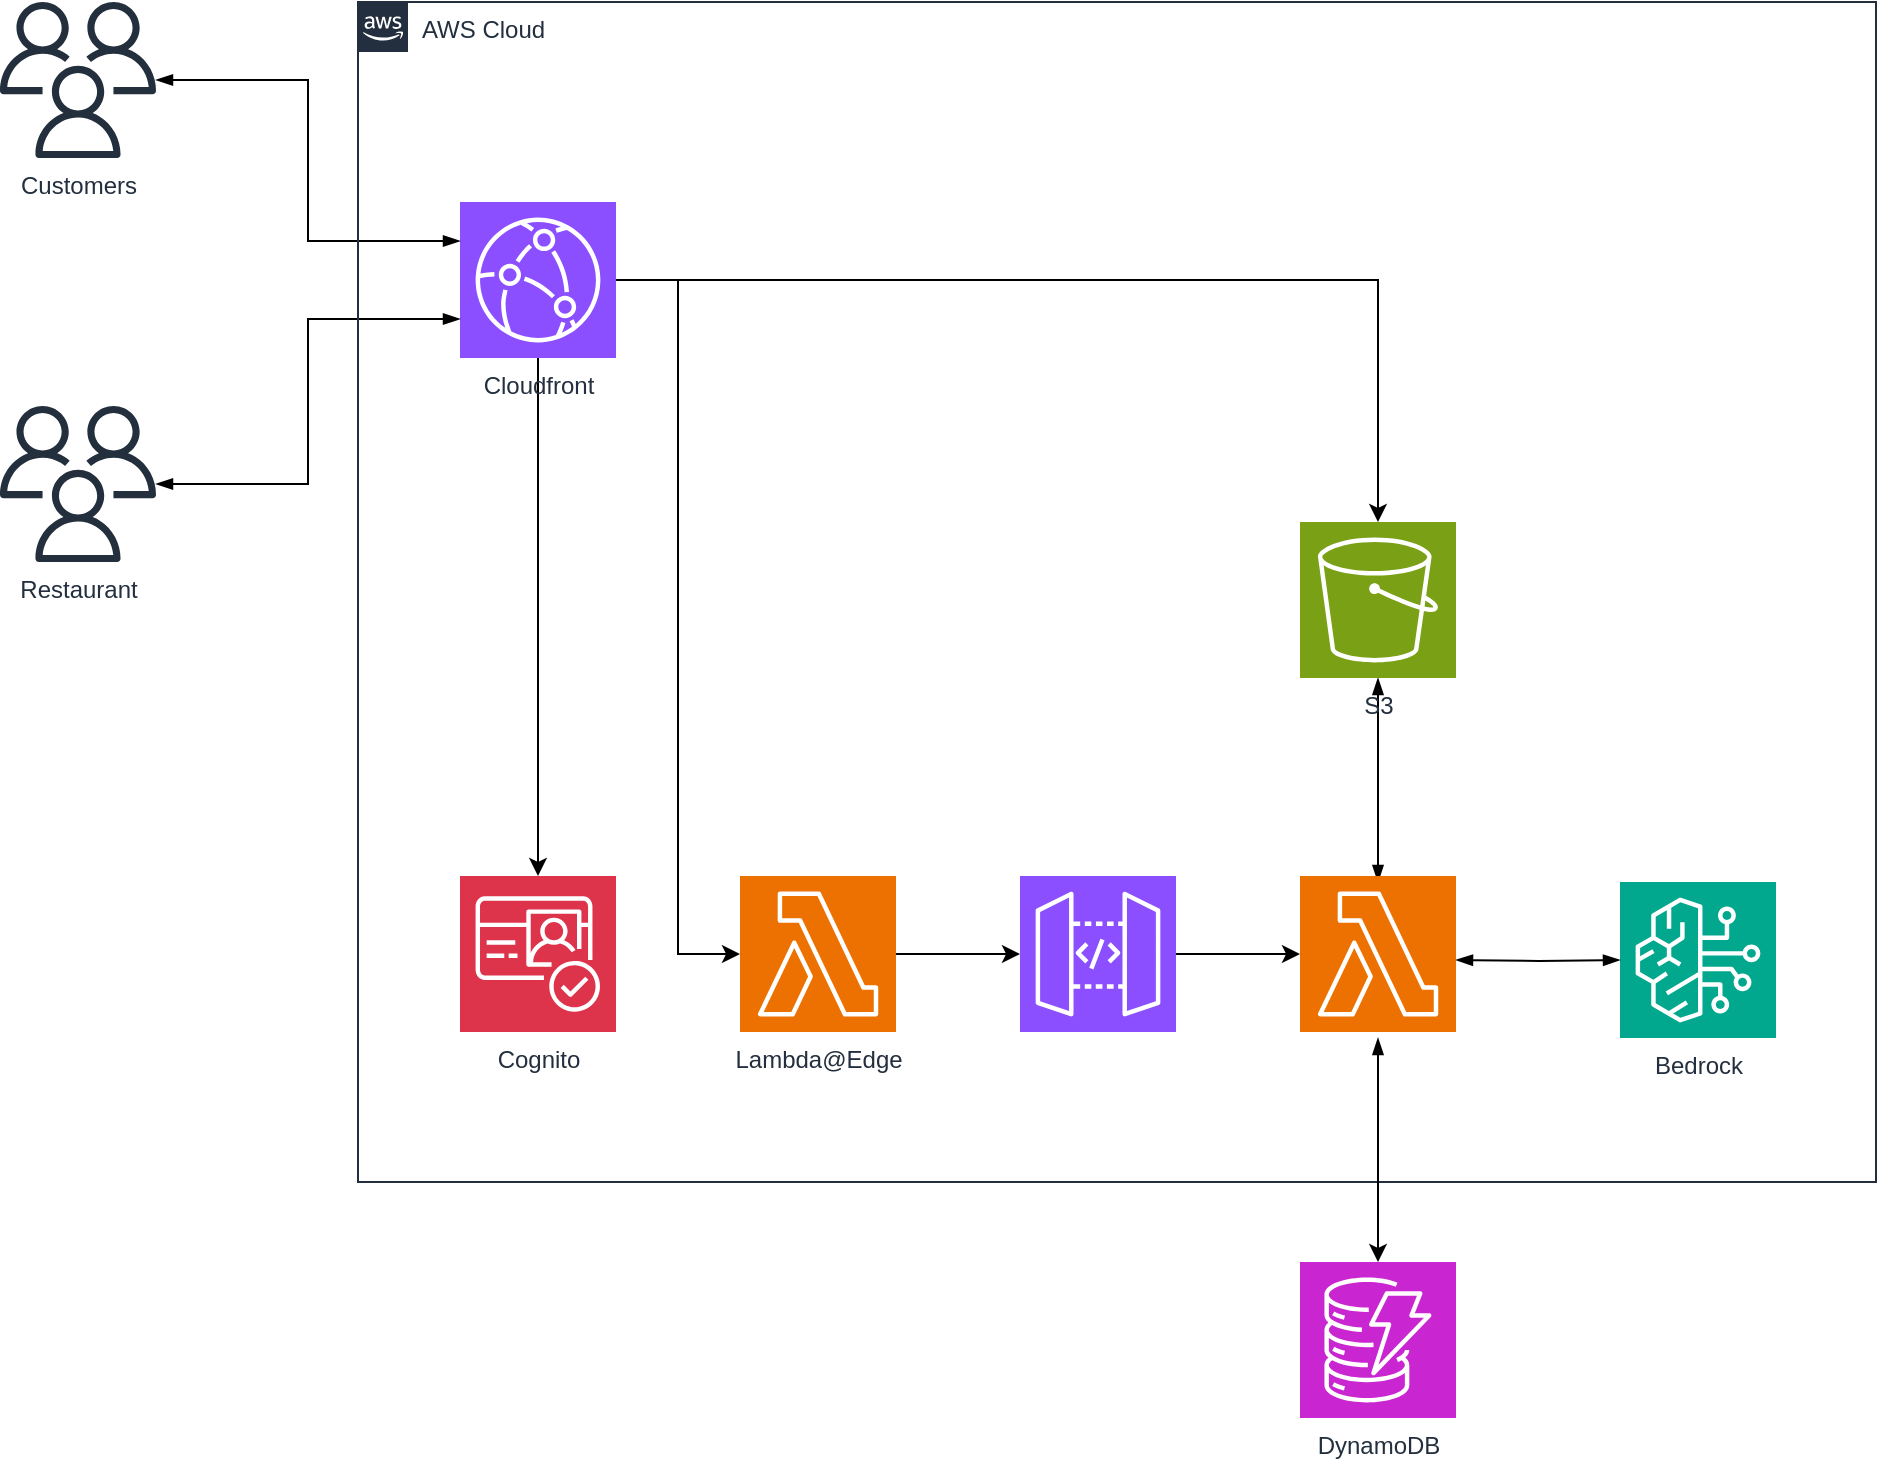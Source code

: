 <mxfile version="27.2.0">
  <diagram name="Page-1" id="aEdnaFi0bdiyHvd08M5W">
    <mxGraphModel dx="2072" dy="1288" grid="1" gridSize="10" guides="1" tooltips="1" connect="1" arrows="1" fold="1" page="1" pageScale="1" pageWidth="827" pageHeight="1169" math="0" shadow="0">
      <root>
        <mxCell id="0" />
        <mxCell id="1" parent="0" />
        <mxCell id="Qd3umqMNkjJVJxVXFjR9-19" style="edgeStyle=orthogonalEdgeStyle;rounded=0;orthogonalLoop=1;jettySize=auto;html=1;" edge="1" parent="1" source="Qd3umqMNkjJVJxVXFjR9-2" target="Qd3umqMNkjJVJxVXFjR9-18">
          <mxGeometry relative="1" as="geometry" />
        </mxCell>
        <mxCell id="Qd3umqMNkjJVJxVXFjR9-2" value="Cloudfront" style="sketch=0;points=[[0,0,0],[0.25,0,0],[0.5,0,0],[0.75,0,0],[1,0,0],[0,1,0],[0.25,1,0],[0.5,1,0],[0.75,1,0],[1,1,0],[0,0.25,0],[0,0.5,0],[0,0.75,0],[1,0.25,0],[1,0.5,0],[1,0.75,0]];outlineConnect=0;fontColor=#232F3E;fillColor=#8C4FFF;strokeColor=#ffffff;dashed=0;verticalLabelPosition=bottom;verticalAlign=top;align=center;html=1;fontSize=12;fontStyle=0;aspect=fixed;shape=mxgraph.aws4.resourceIcon;resIcon=mxgraph.aws4.cloudfront;" vertex="1" parent="1">
          <mxGeometry x="290" y="330" width="78" height="78" as="geometry" />
        </mxCell>
        <mxCell id="Qd3umqMNkjJVJxVXFjR9-9" style="edgeStyle=orthogonalEdgeStyle;rounded=0;orthogonalLoop=1;jettySize=auto;html=1;endArrow=blockThin;endFill=1;startArrow=blockThin;startFill=1;entryX=0;entryY=0.25;entryDx=0;entryDy=0;entryPerimeter=0;" edge="1" parent="1" source="Qd3umqMNkjJVJxVXFjR9-8" target="Qd3umqMNkjJVJxVXFjR9-2">
          <mxGeometry relative="1" as="geometry" />
        </mxCell>
        <mxCell id="Qd3umqMNkjJVJxVXFjR9-8" value="Customers" style="sketch=0;outlineConnect=0;fontColor=#232F3E;gradientColor=none;fillColor=#232F3D;strokeColor=none;dashed=0;verticalLabelPosition=bottom;verticalAlign=top;align=center;html=1;fontSize=12;fontStyle=0;aspect=fixed;pointerEvents=1;shape=mxgraph.aws4.users;" vertex="1" parent="1">
          <mxGeometry x="60" y="230" width="78" height="78" as="geometry" />
        </mxCell>
        <mxCell id="Qd3umqMNkjJVJxVXFjR9-16" value="Restaurant" style="sketch=0;outlineConnect=0;fontColor=#232F3E;gradientColor=none;fillColor=#232F3D;strokeColor=none;dashed=0;verticalLabelPosition=bottom;verticalAlign=top;align=center;html=1;fontSize=12;fontStyle=0;aspect=fixed;pointerEvents=1;shape=mxgraph.aws4.users;" vertex="1" parent="1">
          <mxGeometry x="60" y="432" width="78" height="78" as="geometry" />
        </mxCell>
        <mxCell id="Qd3umqMNkjJVJxVXFjR9-17" style="edgeStyle=orthogonalEdgeStyle;rounded=0;orthogonalLoop=1;jettySize=auto;html=1;entryX=0;entryY=0.75;entryDx=0;entryDy=0;entryPerimeter=0;endArrow=blockThin;endFill=1;startArrow=blockThin;startFill=1;" edge="1" parent="1" source="Qd3umqMNkjJVJxVXFjR9-16" target="Qd3umqMNkjJVJxVXFjR9-2">
          <mxGeometry relative="1" as="geometry" />
        </mxCell>
        <mxCell id="Qd3umqMNkjJVJxVXFjR9-24" value="AWS Cloud" style="points=[[0,0],[0.25,0],[0.5,0],[0.75,0],[1,0],[1,0.25],[1,0.5],[1,0.75],[1,1],[0.75,1],[0.5,1],[0.25,1],[0,1],[0,0.75],[0,0.5],[0,0.25]];outlineConnect=0;gradientColor=none;html=1;whiteSpace=wrap;fontSize=12;fontStyle=0;container=1;pointerEvents=0;collapsible=0;recursiveResize=0;shape=mxgraph.aws4.group;grIcon=mxgraph.aws4.group_aws_cloud_alt;strokeColor=#232F3E;fillColor=none;verticalAlign=top;align=left;spacingLeft=30;fontColor=#232F3E;dashed=0;" vertex="1" parent="1">
          <mxGeometry x="239" y="230" width="759" height="590" as="geometry" />
        </mxCell>
        <mxCell id="Qd3umqMNkjJVJxVXFjR9-27" value="" style="sketch=0;points=[[0,0,0],[0.25,0,0],[0.5,0,0],[0.75,0,0],[1,0,0],[0,1,0],[0.25,1,0],[0.5,1,0],[0.75,1,0],[1,1,0],[0,0.25,0],[0,0.5,0],[0,0.75,0],[1,0.25,0],[1,0.5,0],[1,0.75,0]];outlineConnect=0;fontColor=#232F3E;fillColor=#8C4FFF;strokeColor=#ffffff;dashed=0;verticalLabelPosition=bottom;verticalAlign=top;align=center;html=1;fontSize=12;fontStyle=0;aspect=fixed;shape=mxgraph.aws4.resourceIcon;resIcon=mxgraph.aws4.api_gateway;" vertex="1" parent="Qd3umqMNkjJVJxVXFjR9-24">
          <mxGeometry x="331" y="437" width="78" height="78" as="geometry" />
        </mxCell>
        <mxCell id="Qd3umqMNkjJVJxVXFjR9-10" style="edgeStyle=orthogonalEdgeStyle;rounded=0;orthogonalLoop=1;jettySize=auto;html=1;startArrow=blockThin;startFill=1;endArrow=blockThin;endFill=1;" edge="1" parent="Qd3umqMNkjJVJxVXFjR9-24" source="Qd3umqMNkjJVJxVXFjR9-3">
          <mxGeometry relative="1" as="geometry">
            <mxPoint x="510" y="440" as="targetPoint" />
          </mxGeometry>
        </mxCell>
        <mxCell id="Qd3umqMNkjJVJxVXFjR9-3" value="S3" style="sketch=0;points=[[0,0,0],[0.25,0,0],[0.5,0,0],[0.75,0,0],[1,0,0],[0,1,0],[0.25,1,0],[0.5,1,0],[0.75,1,0],[1,1,0],[0,0.25,0],[0,0.5,0],[0,0.75,0],[1,0.25,0],[1,0.5,0],[1,0.75,0]];outlineConnect=0;fontColor=#232F3E;fillColor=#7AA116;strokeColor=#ffffff;dashed=0;verticalLabelPosition=bottom;verticalAlign=top;align=center;html=1;fontSize=12;fontStyle=0;aspect=fixed;shape=mxgraph.aws4.resourceIcon;resIcon=mxgraph.aws4.s3;" vertex="1" parent="Qd3umqMNkjJVJxVXFjR9-24">
          <mxGeometry x="471" y="260" width="78" height="78" as="geometry" />
        </mxCell>
        <mxCell id="Qd3umqMNkjJVJxVXFjR9-5" value="Bedrock" style="sketch=0;points=[[0,0,0],[0.25,0,0],[0.5,0,0],[0.75,0,0],[1,0,0],[0,1,0],[0.25,1,0],[0.5,1,0],[0.75,1,0],[1,1,0],[0,0.25,0],[0,0.5,0],[0,0.75,0],[1,0.25,0],[1,0.5,0],[1,0.75,0]];outlineConnect=0;fontColor=#232F3E;fillColor=#01A88D;strokeColor=#ffffff;dashed=0;verticalLabelPosition=bottom;verticalAlign=top;align=center;html=1;fontSize=12;fontStyle=0;aspect=fixed;shape=mxgraph.aws4.resourceIcon;resIcon=mxgraph.aws4.bedrock;" vertex="1" parent="Qd3umqMNkjJVJxVXFjR9-24">
          <mxGeometry x="631" y="440" width="78" height="78" as="geometry" />
        </mxCell>
        <mxCell id="Qd3umqMNkjJVJxVXFjR9-11" style="edgeStyle=orthogonalEdgeStyle;rounded=0;orthogonalLoop=1;jettySize=auto;html=1;entryX=0;entryY=0.5;entryDx=0;entryDy=0;entryPerimeter=0;startArrow=blockThin;startFill=1;endArrow=blockThin;endFill=1;" edge="1" parent="Qd3umqMNkjJVJxVXFjR9-24" target="Qd3umqMNkjJVJxVXFjR9-5">
          <mxGeometry relative="1" as="geometry">
            <mxPoint x="549" y="479" as="sourcePoint" />
          </mxGeometry>
        </mxCell>
        <mxCell id="Qd3umqMNkjJVJxVXFjR9-15" style="edgeStyle=orthogonalEdgeStyle;rounded=0;orthogonalLoop=1;jettySize=auto;html=1;entryX=0.5;entryY=0;entryDx=0;entryDy=0;entryPerimeter=0;startArrow=blockThin;startFill=1;" edge="1" parent="Qd3umqMNkjJVJxVXFjR9-24">
          <mxGeometry relative="1" as="geometry">
            <mxPoint x="510" y="518" as="sourcePoint" />
            <mxPoint x="510" y="630" as="targetPoint" />
          </mxGeometry>
        </mxCell>
        <mxCell id="Qd3umqMNkjJVJxVXFjR9-25" value="" style="sketch=0;points=[[0,0,0],[0.25,0,0],[0.5,0,0],[0.75,0,0],[1,0,0],[0,1,0],[0.25,1,0],[0.5,1,0],[0.75,1,0],[1,1,0],[0,0.25,0],[0,0.5,0],[0,0.75,0],[1,0.25,0],[1,0.5,0],[1,0.75,0]];outlineConnect=0;fontColor=#232F3E;fillColor=#ED7100;strokeColor=#ffffff;dashed=0;verticalLabelPosition=bottom;verticalAlign=top;align=center;html=1;fontSize=12;fontStyle=0;aspect=fixed;shape=mxgraph.aws4.resourceIcon;resIcon=mxgraph.aws4.lambda;" vertex="1" parent="Qd3umqMNkjJVJxVXFjR9-24">
          <mxGeometry x="471" y="437" width="78" height="78" as="geometry" />
        </mxCell>
        <mxCell id="Qd3umqMNkjJVJxVXFjR9-26" value="DynamoDB" style="sketch=0;points=[[0,0,0],[0.25,0,0],[0.5,0,0],[0.75,0,0],[1,0,0],[0,1,0],[0.25,1,0],[0.5,1,0],[0.75,1,0],[1,1,0],[0,0.25,0],[0,0.5,0],[0,0.75,0],[1,0.25,0],[1,0.5,0],[1,0.75,0]];outlineConnect=0;fontColor=#232F3E;fillColor=#C925D1;strokeColor=#ffffff;dashed=0;verticalLabelPosition=bottom;verticalAlign=top;align=center;html=1;fontSize=12;fontStyle=0;aspect=fixed;shape=mxgraph.aws4.resourceIcon;resIcon=mxgraph.aws4.dynamodb;" vertex="1" parent="Qd3umqMNkjJVJxVXFjR9-24">
          <mxGeometry x="471" y="630" width="78" height="78" as="geometry" />
        </mxCell>
        <mxCell id="Qd3umqMNkjJVJxVXFjR9-29" style="edgeStyle=orthogonalEdgeStyle;rounded=0;orthogonalLoop=1;jettySize=auto;html=1;exitX=1;exitY=0.5;exitDx=0;exitDy=0;exitPerimeter=0;entryX=0;entryY=0.5;entryDx=0;entryDy=0;entryPerimeter=0;" edge="1" parent="Qd3umqMNkjJVJxVXFjR9-24" source="Qd3umqMNkjJVJxVXFjR9-27" target="Qd3umqMNkjJVJxVXFjR9-25">
          <mxGeometry relative="1" as="geometry">
            <mxPoint x="391" y="340" as="sourcePoint" />
            <mxPoint x="533" y="340" as="targetPoint" />
          </mxGeometry>
        </mxCell>
        <mxCell id="Qd3umqMNkjJVJxVXFjR9-30" value="Lambda@Edge" style="sketch=0;points=[[0,0,0],[0.25,0,0],[0.5,0,0],[0.75,0,0],[1,0,0],[0,1,0],[0.25,1,0],[0.5,1,0],[0.75,1,0],[1,1,0],[0,0.25,0],[0,0.5,0],[0,0.75,0],[1,0.25,0],[1,0.5,0],[1,0.75,0]];outlineConnect=0;fontColor=#232F3E;fillColor=#ED7100;strokeColor=#ffffff;dashed=0;verticalLabelPosition=bottom;verticalAlign=top;align=center;html=1;fontSize=12;fontStyle=0;aspect=fixed;shape=mxgraph.aws4.resourceIcon;resIcon=mxgraph.aws4.lambda;" vertex="1" parent="Qd3umqMNkjJVJxVXFjR9-24">
          <mxGeometry x="191" y="437" width="78" height="78" as="geometry" />
        </mxCell>
        <mxCell id="Qd3umqMNkjJVJxVXFjR9-7" style="edgeStyle=orthogonalEdgeStyle;rounded=0;orthogonalLoop=1;jettySize=auto;html=1;entryX=0;entryY=0.5;entryDx=0;entryDy=0;entryPerimeter=0;" edge="1" parent="Qd3umqMNkjJVJxVXFjR9-24" source="Qd3umqMNkjJVJxVXFjR9-30" target="Qd3umqMNkjJVJxVXFjR9-27">
          <mxGeometry relative="1" as="geometry" />
        </mxCell>
        <mxCell id="Qd3umqMNkjJVJxVXFjR9-18" value="Cognito" style="sketch=0;points=[[0,0,0],[0.25,0,0],[0.5,0,0],[0.75,0,0],[1,0,0],[0,1,0],[0.25,1,0],[0.5,1,0],[0.75,1,0],[1,1,0],[0,0.25,0],[0,0.5,0],[0,0.75,0],[1,0.25,0],[1,0.5,0],[1,0.75,0]];outlineConnect=0;fontColor=#232F3E;fillColor=#DD344C;strokeColor=#ffffff;dashed=0;verticalLabelPosition=bottom;verticalAlign=top;align=center;html=1;fontSize=12;fontStyle=0;aspect=fixed;shape=mxgraph.aws4.resourceIcon;resIcon=mxgraph.aws4.cognito;" vertex="1" parent="Qd3umqMNkjJVJxVXFjR9-24">
          <mxGeometry x="51" y="437" width="78" height="78" as="geometry" />
        </mxCell>
        <mxCell id="Qd3umqMNkjJVJxVXFjR9-28" style="edgeStyle=orthogonalEdgeStyle;rounded=0;orthogonalLoop=1;jettySize=auto;html=1;exitX=1;exitY=0.5;exitDx=0;exitDy=0;exitPerimeter=0;" edge="1" parent="1" source="Qd3umqMNkjJVJxVXFjR9-2" target="Qd3umqMNkjJVJxVXFjR9-3">
          <mxGeometry relative="1" as="geometry" />
        </mxCell>
        <mxCell id="Qd3umqMNkjJVJxVXFjR9-31" value="" style="edgeStyle=orthogonalEdgeStyle;rounded=0;orthogonalLoop=1;jettySize=auto;html=1;entryX=0;entryY=0.5;entryDx=0;entryDy=0;entryPerimeter=0;" edge="1" parent="1" source="Qd3umqMNkjJVJxVXFjR9-2" target="Qd3umqMNkjJVJxVXFjR9-30">
          <mxGeometry relative="1" as="geometry">
            <mxPoint x="368" y="369" as="sourcePoint" />
            <mxPoint x="570" y="546" as="targetPoint" />
          </mxGeometry>
        </mxCell>
      </root>
    </mxGraphModel>
  </diagram>
</mxfile>
